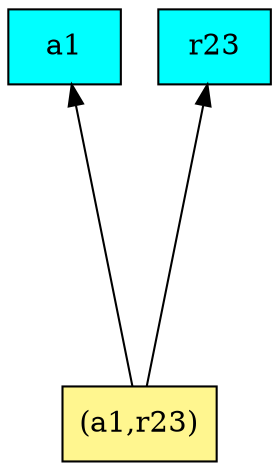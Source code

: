 digraph G {
rankdir=BT;ranksep="2.0";
"a1" [shape=record,fillcolor=cyan,style=filled,label="{a1}"];
"(a1,r23)" [shape=record,fillcolor=khaki1,style=filled,label="{(a1,r23)}"];
"r23" [shape=record,fillcolor=cyan,style=filled,label="{r23}"];
"(a1,r23)" -> "a1"
"(a1,r23)" -> "r23"
}